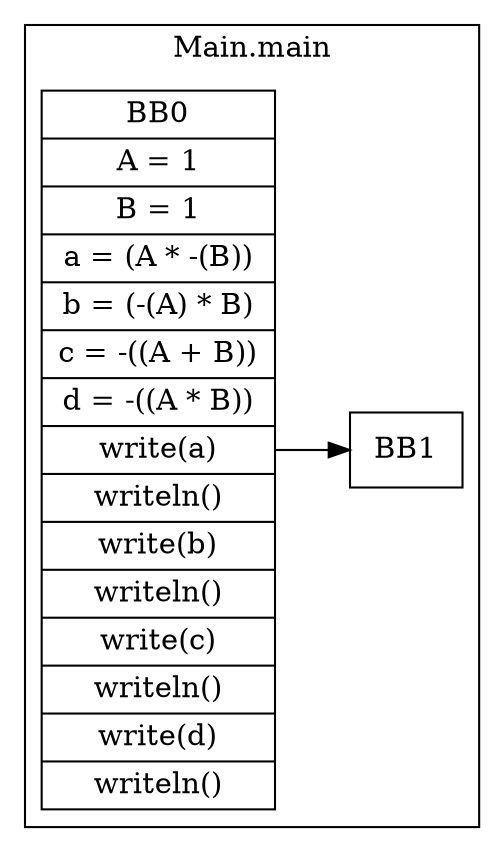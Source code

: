 digraph G {
  graph [ rankdir = "LR" ];
  subgraph cluster_0 {
    label = "Main.main"
    M0_BB0 [
      shape="record"
      label="BB0|A = 1|B = 1|a = (A * -(B))|b = (-(A) * B)|c = -((A + B))|d = -((A * B))|write(a)|writeln()|write(b)|writeln()|write(c)|writeln()|write(d)|writeln()"
    ];
    M0_BB0 -> M0_BB1;
    M0_BB1 [
      shape="record"
      label="BB1"
    ];
  }
}
